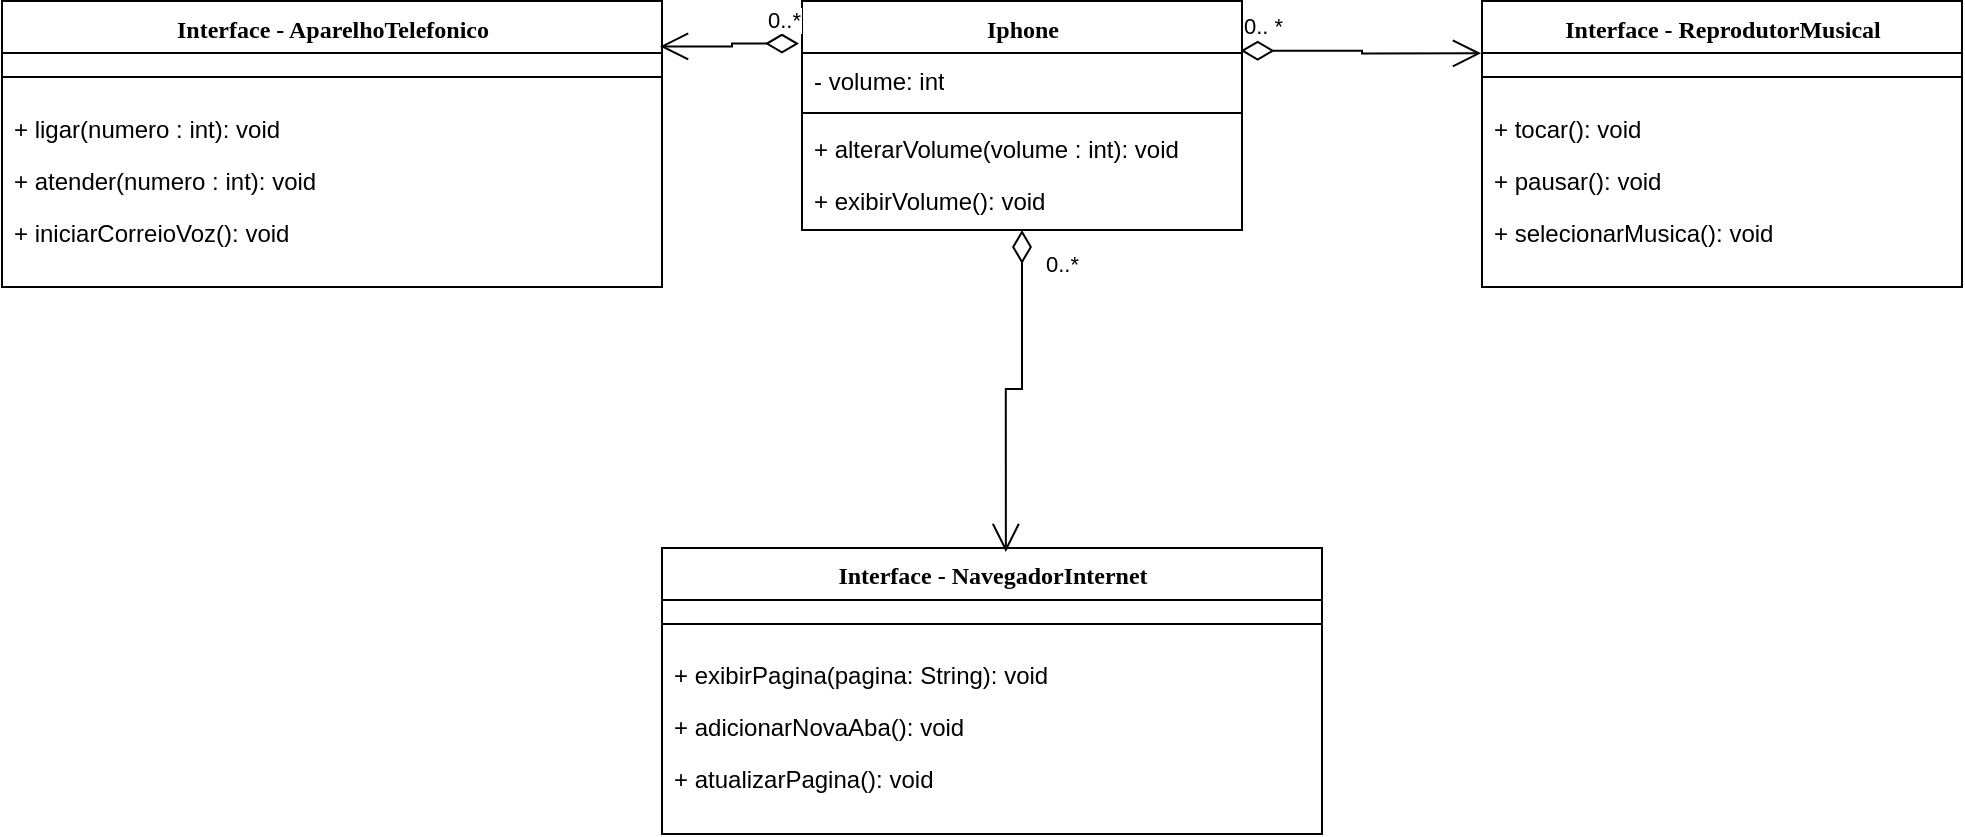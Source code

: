 <mxfile version="23.0.2" type="device">
  <diagram name="Page-1" id="9f46799a-70d6-7492-0946-bef42562c5a5">
    <mxGraphModel dx="244" dy="148" grid="1" gridSize="10" guides="1" tooltips="1" connect="1" arrows="1" fold="1" page="1" pageScale="1" pageWidth="1169" pageHeight="827" background="none" math="0" shadow="0">
      <root>
        <mxCell id="0" />
        <mxCell id="1" parent="0" />
        <mxCell id="78961159f06e98e8-17" value="Iphone" style="swimlane;html=1;fontStyle=1;align=center;verticalAlign=top;childLayout=stackLayout;horizontal=1;startSize=26;horizontalStack=0;resizeParent=1;resizeLast=0;collapsible=1;marginBottom=0;swimlaneFillColor=#ffffff;rounded=0;shadow=0;comic=0;labelBackgroundColor=none;strokeWidth=1;fillColor=none;fontFamily=Verdana;fontSize=12" parent="1" vertex="1">
          <mxGeometry x="440" y="186.5" width="220" height="114.5" as="geometry" />
        </mxCell>
        <mxCell id="78961159f06e98e8-21" value="- volume: int" style="text;html=1;strokeColor=none;fillColor=none;align=left;verticalAlign=top;spacingLeft=4;spacingRight=4;whiteSpace=wrap;overflow=hidden;rotatable=0;points=[[0,0.5],[1,0.5]];portConstraint=eastwest;" parent="78961159f06e98e8-17" vertex="1">
          <mxGeometry y="26" width="220" height="26" as="geometry" />
        </mxCell>
        <mxCell id="78961159f06e98e8-19" value="" style="line;html=1;strokeWidth=1;fillColor=none;align=left;verticalAlign=middle;spacingTop=-1;spacingLeft=3;spacingRight=3;rotatable=0;labelPosition=right;points=[];portConstraint=eastwest;" parent="78961159f06e98e8-17" vertex="1">
          <mxGeometry y="52" width="220" height="8" as="geometry" />
        </mxCell>
        <mxCell id="78961159f06e98e8-20" value="+ alterarVolume(volume : int): void" style="text;html=1;strokeColor=none;fillColor=none;align=left;verticalAlign=top;spacingLeft=4;spacingRight=4;whiteSpace=wrap;overflow=hidden;rotatable=0;points=[[0,0.5],[1,0.5]];portConstraint=eastwest;" parent="78961159f06e98e8-17" vertex="1">
          <mxGeometry y="60" width="220" height="26" as="geometry" />
        </mxCell>
        <mxCell id="78yHiOWBgMNFTUhTO7eo-18" value="+ exibirVolume(): void" style="text;html=1;strokeColor=none;fillColor=none;align=left;verticalAlign=top;spacingLeft=4;spacingRight=4;whiteSpace=wrap;overflow=hidden;rotatable=0;points=[[0,0.5],[1,0.5]];portConstraint=eastwest;" vertex="1" parent="78961159f06e98e8-17">
          <mxGeometry y="86" width="220" height="26" as="geometry" />
        </mxCell>
        <mxCell id="78961159f06e98e8-30" value="Interface -&amp;nbsp;ReprodutorMusical" style="swimlane;html=1;fontStyle=1;align=center;verticalAlign=top;childLayout=stackLayout;horizontal=1;startSize=26;horizontalStack=0;resizeParent=1;resizeLast=0;collapsible=1;marginBottom=0;swimlaneFillColor=#ffffff;rounded=0;shadow=0;comic=0;labelBackgroundColor=none;strokeWidth=1;fillColor=none;fontFamily=Verdana;fontSize=12;" parent="1" vertex="1">
          <mxGeometry x="780" y="186.5" width="240" height="143" as="geometry" />
        </mxCell>
        <mxCell id="78961159f06e98e8-38" value="" style="line;html=1;strokeWidth=1;fillColor=none;align=left;verticalAlign=middle;spacingTop=-1;spacingLeft=3;spacingRight=3;rotatable=0;labelPosition=right;points=[];portConstraint=eastwest;" parent="78961159f06e98e8-30" vertex="1">
          <mxGeometry y="26" width="240" height="24" as="geometry" />
        </mxCell>
        <mxCell id="78961159f06e98e8-39" value="+ tocar(): void" style="text;html=1;strokeColor=none;fillColor=none;align=left;verticalAlign=top;spacingLeft=4;spacingRight=4;whiteSpace=wrap;overflow=hidden;rotatable=0;points=[[0,0.5],[1,0.5]];portConstraint=eastwest;horizontal=1;" parent="78961159f06e98e8-30" vertex="1">
          <mxGeometry y="50" width="240" height="26" as="geometry" />
        </mxCell>
        <mxCell id="78961159f06e98e8-40" value="+ pausar(): void" style="text;html=1;strokeColor=none;fillColor=none;align=left;verticalAlign=top;spacingLeft=4;spacingRight=4;whiteSpace=wrap;overflow=hidden;rotatable=0;points=[[0,0.5],[1,0.5]];portConstraint=eastwest;" parent="78961159f06e98e8-30" vertex="1">
          <mxGeometry y="76" width="240" height="26" as="geometry" />
        </mxCell>
        <mxCell id="78961159f06e98e8-42" value="+ selecionarMusica(): void" style="text;html=1;strokeColor=none;fillColor=none;align=left;verticalAlign=top;spacingLeft=4;spacingRight=4;whiteSpace=wrap;overflow=hidden;rotatable=0;points=[[0,0.5],[1,0.5]];portConstraint=eastwest;" parent="78961159f06e98e8-30" vertex="1">
          <mxGeometry y="102" width="240" height="26" as="geometry" />
        </mxCell>
        <mxCell id="78yHiOWBgMNFTUhTO7eo-5" value="0.. *" style="endArrow=open;html=1;endSize=12;startArrow=diamondThin;startSize=14;startFill=0;edgeStyle=orthogonalEdgeStyle;align=left;verticalAlign=bottom;rounded=0;exitX=0.997;exitY=-0.044;exitDx=0;exitDy=0;exitPerimeter=0;entryX=-0.002;entryY=0.183;entryDx=0;entryDy=0;entryPerimeter=0;" edge="1" parent="1" source="78961159f06e98e8-21" target="78961159f06e98e8-30">
          <mxGeometry x="-1" y="3" relative="1" as="geometry">
            <mxPoint x="550" y="370" as="sourcePoint" />
            <mxPoint x="710" y="220" as="targetPoint" />
          </mxGeometry>
        </mxCell>
        <mxCell id="78yHiOWBgMNFTUhTO7eo-6" value="Interface - AparelhoTelefonico" style="swimlane;html=1;fontStyle=1;align=center;verticalAlign=top;childLayout=stackLayout;horizontal=1;startSize=26;horizontalStack=0;resizeParent=1;resizeLast=0;collapsible=1;marginBottom=0;swimlaneFillColor=#ffffff;rounded=0;shadow=0;comic=0;labelBackgroundColor=none;strokeWidth=1;fillColor=none;fontFamily=Verdana;fontSize=12;" vertex="1" parent="1">
          <mxGeometry x="40" y="186.5" width="330" height="143" as="geometry" />
        </mxCell>
        <mxCell id="78yHiOWBgMNFTUhTO7eo-7" value="" style="line;html=1;strokeWidth=1;fillColor=none;align=left;verticalAlign=middle;spacingTop=-1;spacingLeft=3;spacingRight=3;rotatable=0;labelPosition=right;points=[];portConstraint=eastwest;" vertex="1" parent="78yHiOWBgMNFTUhTO7eo-6">
          <mxGeometry y="26" width="330" height="24" as="geometry" />
        </mxCell>
        <mxCell id="78yHiOWBgMNFTUhTO7eo-8" value="+ ligar(numero : int): void" style="text;html=1;strokeColor=none;fillColor=none;align=left;verticalAlign=top;spacingLeft=4;spacingRight=4;whiteSpace=wrap;overflow=hidden;rotatable=0;points=[[0,0.5],[1,0.5]];portConstraint=eastwest;horizontal=1;" vertex="1" parent="78yHiOWBgMNFTUhTO7eo-6">
          <mxGeometry y="50" width="330" height="26" as="geometry" />
        </mxCell>
        <mxCell id="78yHiOWBgMNFTUhTO7eo-9" value="+ atender(numero : int): void" style="text;html=1;strokeColor=none;fillColor=none;align=left;verticalAlign=top;spacingLeft=4;spacingRight=4;whiteSpace=wrap;overflow=hidden;rotatable=0;points=[[0,0.5],[1,0.5]];portConstraint=eastwest;" vertex="1" parent="78yHiOWBgMNFTUhTO7eo-6">
          <mxGeometry y="76" width="330" height="26" as="geometry" />
        </mxCell>
        <mxCell id="78yHiOWBgMNFTUhTO7eo-10" value="+ iniciarCorreioVoz(): void" style="text;html=1;strokeColor=none;fillColor=none;align=left;verticalAlign=top;spacingLeft=4;spacingRight=4;whiteSpace=wrap;overflow=hidden;rotatable=0;points=[[0,0.5],[1,0.5]];portConstraint=eastwest;" vertex="1" parent="78yHiOWBgMNFTUhTO7eo-6">
          <mxGeometry y="102" width="330" height="26" as="geometry" />
        </mxCell>
        <mxCell id="78yHiOWBgMNFTUhTO7eo-11" value="0..*" style="endArrow=open;html=1;endSize=12;startArrow=diamondThin;startSize=14;startFill=0;edgeStyle=orthogonalEdgeStyle;align=left;verticalAlign=bottom;rounded=0;entryX=0.997;entryY=0.159;entryDx=0;entryDy=0;entryPerimeter=0;exitX=-0.007;exitY=0.186;exitDx=0;exitDy=0;exitPerimeter=0;" edge="1" parent="1" source="78961159f06e98e8-17" target="78yHiOWBgMNFTUhTO7eo-6">
          <mxGeometry x="-0.524" y="-3" relative="1" as="geometry">
            <mxPoint x="240" y="200" as="sourcePoint" />
            <mxPoint x="400" y="200" as="targetPoint" />
            <mxPoint as="offset" />
          </mxGeometry>
        </mxCell>
        <mxCell id="78yHiOWBgMNFTUhTO7eo-12" value="Interface -&amp;nbsp;NavegadorInternet" style="swimlane;html=1;fontStyle=1;align=center;verticalAlign=top;childLayout=stackLayout;horizontal=1;startSize=26;horizontalStack=0;resizeParent=1;resizeLast=0;collapsible=1;marginBottom=0;swimlaneFillColor=#ffffff;rounded=0;shadow=0;comic=0;labelBackgroundColor=none;strokeWidth=1;fillColor=none;fontFamily=Verdana;fontSize=12;" vertex="1" parent="1">
          <mxGeometry x="370" y="460" width="330" height="143" as="geometry" />
        </mxCell>
        <mxCell id="78yHiOWBgMNFTUhTO7eo-13" value="" style="line;html=1;strokeWidth=1;fillColor=none;align=left;verticalAlign=middle;spacingTop=-1;spacingLeft=3;spacingRight=3;rotatable=0;labelPosition=right;points=[];portConstraint=eastwest;" vertex="1" parent="78yHiOWBgMNFTUhTO7eo-12">
          <mxGeometry y="26" width="330" height="24" as="geometry" />
        </mxCell>
        <mxCell id="78yHiOWBgMNFTUhTO7eo-14" value="+ exibirPagina(pagina: String): void" style="text;html=1;strokeColor=none;fillColor=none;align=left;verticalAlign=top;spacingLeft=4;spacingRight=4;whiteSpace=wrap;overflow=hidden;rotatable=0;points=[[0,0.5],[1,0.5]];portConstraint=eastwest;horizontal=1;" vertex="1" parent="78yHiOWBgMNFTUhTO7eo-12">
          <mxGeometry y="50" width="330" height="26" as="geometry" />
        </mxCell>
        <mxCell id="78yHiOWBgMNFTUhTO7eo-15" value="+ adicionarNovaAba(): void" style="text;html=1;strokeColor=none;fillColor=none;align=left;verticalAlign=top;spacingLeft=4;spacingRight=4;whiteSpace=wrap;overflow=hidden;rotatable=0;points=[[0,0.5],[1,0.5]];portConstraint=eastwest;" vertex="1" parent="78yHiOWBgMNFTUhTO7eo-12">
          <mxGeometry y="76" width="330" height="26" as="geometry" />
        </mxCell>
        <mxCell id="78yHiOWBgMNFTUhTO7eo-16" value="+ atualizarPagina(): void" style="text;html=1;strokeColor=none;fillColor=none;align=left;verticalAlign=top;spacingLeft=4;spacingRight=4;whiteSpace=wrap;overflow=hidden;rotatable=0;points=[[0,0.5],[1,0.5]];portConstraint=eastwest;" vertex="1" parent="78yHiOWBgMNFTUhTO7eo-12">
          <mxGeometry y="102" width="330" height="26" as="geometry" />
        </mxCell>
        <mxCell id="78yHiOWBgMNFTUhTO7eo-17" value="0..*" style="endArrow=open;html=1;endSize=12;startArrow=diamondThin;startSize=14;startFill=0;edgeStyle=orthogonalEdgeStyle;align=left;verticalAlign=bottom;rounded=0;entryX=0.521;entryY=0.014;entryDx=0;entryDy=0;entryPerimeter=0;exitX=0.5;exitY=1;exitDx=0;exitDy=0;" edge="1" parent="1" source="78961159f06e98e8-17" target="78yHiOWBgMNFTUhTO7eo-12">
          <mxGeometry x="-0.695" y="10" relative="1" as="geometry">
            <mxPoint x="480" y="330" as="sourcePoint" />
            <mxPoint x="600" y="290" as="targetPoint" />
            <mxPoint as="offset" />
          </mxGeometry>
        </mxCell>
      </root>
    </mxGraphModel>
  </diagram>
</mxfile>
